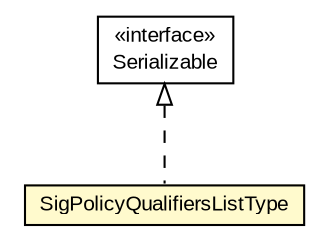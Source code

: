 #!/usr/local/bin/dot
#
# Class diagram 
# Generated by UMLGraph version R5_6-24-gf6e263 (http://www.umlgraph.org/)
#

digraph G {
	edge [fontname="arial",fontsize=10,labelfontname="arial",labelfontsize=10];
	node [fontname="arial",fontsize=10,shape=plaintext];
	nodesep=0.25;
	ranksep=0.5;
	// eu.europa.esig.jaxb.xades.SigPolicyQualifiersListType
	c603229 [label=<<table title="eu.europa.esig.jaxb.xades.SigPolicyQualifiersListType" border="0" cellborder="1" cellspacing="0" cellpadding="2" port="p" bgcolor="lemonChiffon" href="./SigPolicyQualifiersListType.html">
		<tr><td><table border="0" cellspacing="0" cellpadding="1">
<tr><td align="center" balign="center"> SigPolicyQualifiersListType </td></tr>
		</table></td></tr>
		</table>>, URL="./SigPolicyQualifiersListType.html", fontname="arial", fontcolor="black", fontsize=10.0];
	//eu.europa.esig.jaxb.xades.SigPolicyQualifiersListType implements java.io.Serializable
	c603475:p -> c603229:p [dir=back,arrowtail=empty,style=dashed];
	// java.io.Serializable
	c603475 [label=<<table title="java.io.Serializable" border="0" cellborder="1" cellspacing="0" cellpadding="2" port="p" href="http://java.sun.com/j2se/1.4.2/docs/api/java/io/Serializable.html">
		<tr><td><table border="0" cellspacing="0" cellpadding="1">
<tr><td align="center" balign="center"> &#171;interface&#187; </td></tr>
<tr><td align="center" balign="center"> Serializable </td></tr>
		</table></td></tr>
		</table>>, URL="http://java.sun.com/j2se/1.4.2/docs/api/java/io/Serializable.html", fontname="arial", fontcolor="black", fontsize=10.0];
}

